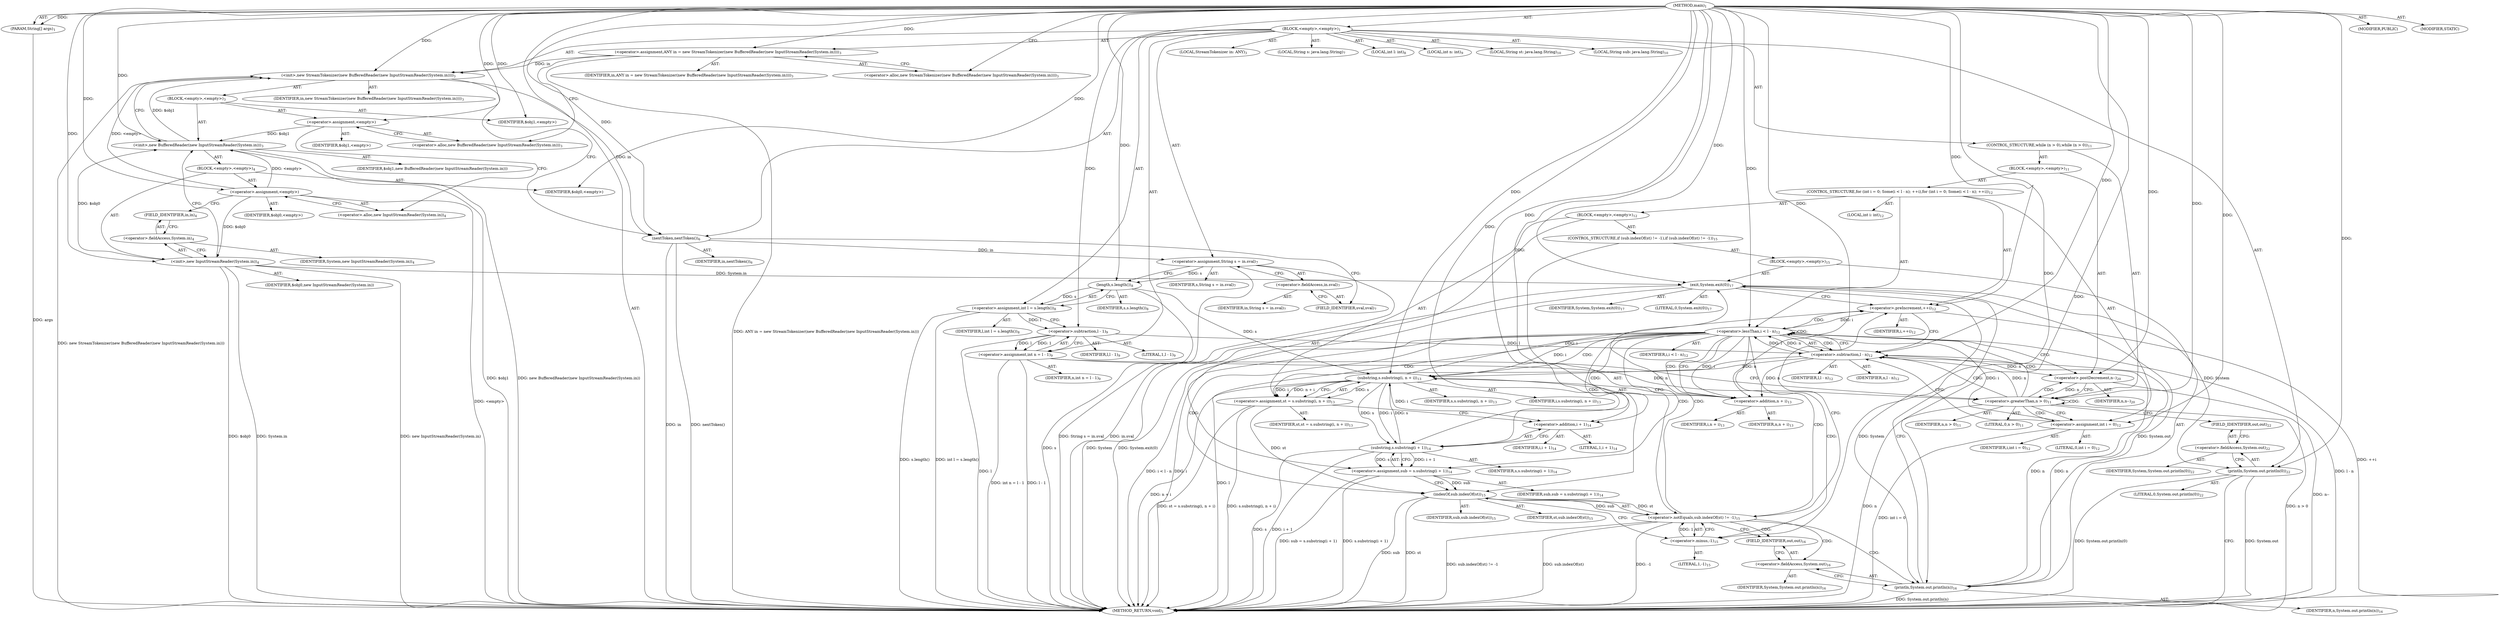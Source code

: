 digraph "main" {  
"19" [label = <(METHOD,main)<SUB>1</SUB>> ]
"20" [label = <(PARAM,String[] args)<SUB>1</SUB>> ]
"21" [label = <(BLOCK,&lt;empty&gt;,&lt;empty&gt;)<SUB>1</SUB>> ]
"4" [label = <(LOCAL,StreamTokenizer in: ANY)<SUB>3</SUB>> ]
"22" [label = <(&lt;operator&gt;.assignment,ANY in = new StreamTokenizer(new BufferedReader(new InputStreamReader(System.in))))<SUB>3</SUB>> ]
"23" [label = <(IDENTIFIER,in,ANY in = new StreamTokenizer(new BufferedReader(new InputStreamReader(System.in))))<SUB>3</SUB>> ]
"24" [label = <(&lt;operator&gt;.alloc,new StreamTokenizer(new BufferedReader(new InputStreamReader(System.in))))<SUB>3</SUB>> ]
"25" [label = <(&lt;init&gt;,new StreamTokenizer(new BufferedReader(new InputStreamReader(System.in))))<SUB>3</SUB>> ]
"3" [label = <(IDENTIFIER,in,new StreamTokenizer(new BufferedReader(new InputStreamReader(System.in))))<SUB>3</SUB>> ]
"26" [label = <(BLOCK,&lt;empty&gt;,&lt;empty&gt;)<SUB>3</SUB>> ]
"27" [label = <(&lt;operator&gt;.assignment,&lt;empty&gt;)> ]
"28" [label = <(IDENTIFIER,$obj1,&lt;empty&gt;)> ]
"29" [label = <(&lt;operator&gt;.alloc,new BufferedReader(new InputStreamReader(System.in)))<SUB>3</SUB>> ]
"30" [label = <(&lt;init&gt;,new BufferedReader(new InputStreamReader(System.in)))<SUB>3</SUB>> ]
"31" [label = <(IDENTIFIER,$obj1,new BufferedReader(new InputStreamReader(System.in)))> ]
"32" [label = <(BLOCK,&lt;empty&gt;,&lt;empty&gt;)<SUB>4</SUB>> ]
"33" [label = <(&lt;operator&gt;.assignment,&lt;empty&gt;)> ]
"34" [label = <(IDENTIFIER,$obj0,&lt;empty&gt;)> ]
"35" [label = <(&lt;operator&gt;.alloc,new InputStreamReader(System.in))<SUB>4</SUB>> ]
"36" [label = <(&lt;init&gt;,new InputStreamReader(System.in))<SUB>4</SUB>> ]
"37" [label = <(IDENTIFIER,$obj0,new InputStreamReader(System.in))> ]
"38" [label = <(&lt;operator&gt;.fieldAccess,System.in)<SUB>4</SUB>> ]
"39" [label = <(IDENTIFIER,System,new InputStreamReader(System.in))<SUB>4</SUB>> ]
"40" [label = <(FIELD_IDENTIFIER,in,in)<SUB>4</SUB>> ]
"41" [label = <(IDENTIFIER,$obj0,&lt;empty&gt;)> ]
"42" [label = <(IDENTIFIER,$obj1,&lt;empty&gt;)> ]
"43" [label = <(nextToken,nextToken())<SUB>6</SUB>> ]
"44" [label = <(IDENTIFIER,in,nextToken())<SUB>6</SUB>> ]
"45" [label = <(LOCAL,String s: java.lang.String)<SUB>7</SUB>> ]
"46" [label = <(&lt;operator&gt;.assignment,String s = in.sval)<SUB>7</SUB>> ]
"47" [label = <(IDENTIFIER,s,String s = in.sval)<SUB>7</SUB>> ]
"48" [label = <(&lt;operator&gt;.fieldAccess,in.sval)<SUB>7</SUB>> ]
"49" [label = <(IDENTIFIER,in,String s = in.sval)<SUB>7</SUB>> ]
"50" [label = <(FIELD_IDENTIFIER,sval,sval)<SUB>7</SUB>> ]
"51" [label = <(LOCAL,int l: int)<SUB>8</SUB>> ]
"52" [label = <(&lt;operator&gt;.assignment,int l = s.length())<SUB>8</SUB>> ]
"53" [label = <(IDENTIFIER,l,int l = s.length())<SUB>8</SUB>> ]
"54" [label = <(length,s.length())<SUB>8</SUB>> ]
"55" [label = <(IDENTIFIER,s,s.length())<SUB>8</SUB>> ]
"56" [label = <(LOCAL,int n: int)<SUB>9</SUB>> ]
"57" [label = <(&lt;operator&gt;.assignment,int n = l - 1)<SUB>9</SUB>> ]
"58" [label = <(IDENTIFIER,n,int n = l - 1)<SUB>9</SUB>> ]
"59" [label = <(&lt;operator&gt;.subtraction,l - 1)<SUB>9</SUB>> ]
"60" [label = <(IDENTIFIER,l,l - 1)<SUB>9</SUB>> ]
"61" [label = <(LITERAL,1,l - 1)<SUB>9</SUB>> ]
"62" [label = <(LOCAL,String st: java.lang.String)<SUB>10</SUB>> ]
"63" [label = <(LOCAL,String sub: java.lang.String)<SUB>10</SUB>> ]
"64" [label = <(CONTROL_STRUCTURE,while (n &gt; 0),while (n &gt; 0))<SUB>11</SUB>> ]
"65" [label = <(&lt;operator&gt;.greaterThan,n &gt; 0)<SUB>11</SUB>> ]
"66" [label = <(IDENTIFIER,n,n &gt; 0)<SUB>11</SUB>> ]
"67" [label = <(LITERAL,0,n &gt; 0)<SUB>11</SUB>> ]
"68" [label = <(BLOCK,&lt;empty&gt;,&lt;empty&gt;)<SUB>11</SUB>> ]
"69" [label = <(CONTROL_STRUCTURE,for (int i = 0; Some(i &lt; l - n); ++i),for (int i = 0; Some(i &lt; l - n); ++i))<SUB>12</SUB>> ]
"70" [label = <(LOCAL,int i: int)<SUB>12</SUB>> ]
"71" [label = <(&lt;operator&gt;.assignment,int i = 0)<SUB>12</SUB>> ]
"72" [label = <(IDENTIFIER,i,int i = 0)<SUB>12</SUB>> ]
"73" [label = <(LITERAL,0,int i = 0)<SUB>12</SUB>> ]
"74" [label = <(&lt;operator&gt;.lessThan,i &lt; l - n)<SUB>12</SUB>> ]
"75" [label = <(IDENTIFIER,i,i &lt; l - n)<SUB>12</SUB>> ]
"76" [label = <(&lt;operator&gt;.subtraction,l - n)<SUB>12</SUB>> ]
"77" [label = <(IDENTIFIER,l,l - n)<SUB>12</SUB>> ]
"78" [label = <(IDENTIFIER,n,l - n)<SUB>12</SUB>> ]
"79" [label = <(&lt;operator&gt;.preIncrement,++i)<SUB>12</SUB>> ]
"80" [label = <(IDENTIFIER,i,++i)<SUB>12</SUB>> ]
"81" [label = <(BLOCK,&lt;empty&gt;,&lt;empty&gt;)<SUB>12</SUB>> ]
"82" [label = <(&lt;operator&gt;.assignment,st = s.substring(i, n + i))<SUB>13</SUB>> ]
"83" [label = <(IDENTIFIER,st,st = s.substring(i, n + i))<SUB>13</SUB>> ]
"84" [label = <(substring,s.substring(i, n + i))<SUB>13</SUB>> ]
"85" [label = <(IDENTIFIER,s,s.substring(i, n + i))<SUB>13</SUB>> ]
"86" [label = <(IDENTIFIER,i,s.substring(i, n + i))<SUB>13</SUB>> ]
"87" [label = <(&lt;operator&gt;.addition,n + i)<SUB>13</SUB>> ]
"88" [label = <(IDENTIFIER,n,n + i)<SUB>13</SUB>> ]
"89" [label = <(IDENTIFIER,i,n + i)<SUB>13</SUB>> ]
"90" [label = <(&lt;operator&gt;.assignment,sub = s.substring(i + 1))<SUB>14</SUB>> ]
"91" [label = <(IDENTIFIER,sub,sub = s.substring(i + 1))<SUB>14</SUB>> ]
"92" [label = <(substring,s.substring(i + 1))<SUB>14</SUB>> ]
"93" [label = <(IDENTIFIER,s,s.substring(i + 1))<SUB>14</SUB>> ]
"94" [label = <(&lt;operator&gt;.addition,i + 1)<SUB>14</SUB>> ]
"95" [label = <(IDENTIFIER,i,i + 1)<SUB>14</SUB>> ]
"96" [label = <(LITERAL,1,i + 1)<SUB>14</SUB>> ]
"97" [label = <(CONTROL_STRUCTURE,if (sub.indexOf(st) != -1),if (sub.indexOf(st) != -1))<SUB>15</SUB>> ]
"98" [label = <(&lt;operator&gt;.notEquals,sub.indexOf(st) != -1)<SUB>15</SUB>> ]
"99" [label = <(indexOf,sub.indexOf(st))<SUB>15</SUB>> ]
"100" [label = <(IDENTIFIER,sub,sub.indexOf(st))<SUB>15</SUB>> ]
"101" [label = <(IDENTIFIER,st,sub.indexOf(st))<SUB>15</SUB>> ]
"102" [label = <(&lt;operator&gt;.minus,-1)<SUB>15</SUB>> ]
"103" [label = <(LITERAL,1,-1)<SUB>15</SUB>> ]
"104" [label = <(BLOCK,&lt;empty&gt;,&lt;empty&gt;)<SUB>15</SUB>> ]
"105" [label = <(println,System.out.println(n))<SUB>16</SUB>> ]
"106" [label = <(&lt;operator&gt;.fieldAccess,System.out)<SUB>16</SUB>> ]
"107" [label = <(IDENTIFIER,System,System.out.println(n))<SUB>16</SUB>> ]
"108" [label = <(FIELD_IDENTIFIER,out,out)<SUB>16</SUB>> ]
"109" [label = <(IDENTIFIER,n,System.out.println(n))<SUB>16</SUB>> ]
"110" [label = <(exit,System.exit(0))<SUB>17</SUB>> ]
"111" [label = <(IDENTIFIER,System,System.exit(0))<SUB>17</SUB>> ]
"112" [label = <(LITERAL,0,System.exit(0))<SUB>17</SUB>> ]
"113" [label = <(&lt;operator&gt;.postDecrement,n--)<SUB>20</SUB>> ]
"114" [label = <(IDENTIFIER,n,n--)<SUB>20</SUB>> ]
"115" [label = <(println,System.out.println(0))<SUB>22</SUB>> ]
"116" [label = <(&lt;operator&gt;.fieldAccess,System.out)<SUB>22</SUB>> ]
"117" [label = <(IDENTIFIER,System,System.out.println(0))<SUB>22</SUB>> ]
"118" [label = <(FIELD_IDENTIFIER,out,out)<SUB>22</SUB>> ]
"119" [label = <(LITERAL,0,System.out.println(0))<SUB>22</SUB>> ]
"120" [label = <(MODIFIER,PUBLIC)> ]
"121" [label = <(MODIFIER,STATIC)> ]
"122" [label = <(METHOD_RETURN,void)<SUB>1</SUB>> ]
  "19" -> "20"  [ label = "AST: "] 
  "19" -> "21"  [ label = "AST: "] 
  "19" -> "120"  [ label = "AST: "] 
  "19" -> "121"  [ label = "AST: "] 
  "19" -> "122"  [ label = "AST: "] 
  "21" -> "4"  [ label = "AST: "] 
  "21" -> "22"  [ label = "AST: "] 
  "21" -> "25"  [ label = "AST: "] 
  "21" -> "43"  [ label = "AST: "] 
  "21" -> "45"  [ label = "AST: "] 
  "21" -> "46"  [ label = "AST: "] 
  "21" -> "51"  [ label = "AST: "] 
  "21" -> "52"  [ label = "AST: "] 
  "21" -> "56"  [ label = "AST: "] 
  "21" -> "57"  [ label = "AST: "] 
  "21" -> "62"  [ label = "AST: "] 
  "21" -> "63"  [ label = "AST: "] 
  "21" -> "64"  [ label = "AST: "] 
  "21" -> "115"  [ label = "AST: "] 
  "22" -> "23"  [ label = "AST: "] 
  "22" -> "24"  [ label = "AST: "] 
  "25" -> "3"  [ label = "AST: "] 
  "25" -> "26"  [ label = "AST: "] 
  "26" -> "27"  [ label = "AST: "] 
  "26" -> "30"  [ label = "AST: "] 
  "26" -> "42"  [ label = "AST: "] 
  "27" -> "28"  [ label = "AST: "] 
  "27" -> "29"  [ label = "AST: "] 
  "30" -> "31"  [ label = "AST: "] 
  "30" -> "32"  [ label = "AST: "] 
  "32" -> "33"  [ label = "AST: "] 
  "32" -> "36"  [ label = "AST: "] 
  "32" -> "41"  [ label = "AST: "] 
  "33" -> "34"  [ label = "AST: "] 
  "33" -> "35"  [ label = "AST: "] 
  "36" -> "37"  [ label = "AST: "] 
  "36" -> "38"  [ label = "AST: "] 
  "38" -> "39"  [ label = "AST: "] 
  "38" -> "40"  [ label = "AST: "] 
  "43" -> "44"  [ label = "AST: "] 
  "46" -> "47"  [ label = "AST: "] 
  "46" -> "48"  [ label = "AST: "] 
  "48" -> "49"  [ label = "AST: "] 
  "48" -> "50"  [ label = "AST: "] 
  "52" -> "53"  [ label = "AST: "] 
  "52" -> "54"  [ label = "AST: "] 
  "54" -> "55"  [ label = "AST: "] 
  "57" -> "58"  [ label = "AST: "] 
  "57" -> "59"  [ label = "AST: "] 
  "59" -> "60"  [ label = "AST: "] 
  "59" -> "61"  [ label = "AST: "] 
  "64" -> "65"  [ label = "AST: "] 
  "64" -> "68"  [ label = "AST: "] 
  "65" -> "66"  [ label = "AST: "] 
  "65" -> "67"  [ label = "AST: "] 
  "68" -> "69"  [ label = "AST: "] 
  "68" -> "113"  [ label = "AST: "] 
  "69" -> "70"  [ label = "AST: "] 
  "69" -> "71"  [ label = "AST: "] 
  "69" -> "74"  [ label = "AST: "] 
  "69" -> "79"  [ label = "AST: "] 
  "69" -> "81"  [ label = "AST: "] 
  "71" -> "72"  [ label = "AST: "] 
  "71" -> "73"  [ label = "AST: "] 
  "74" -> "75"  [ label = "AST: "] 
  "74" -> "76"  [ label = "AST: "] 
  "76" -> "77"  [ label = "AST: "] 
  "76" -> "78"  [ label = "AST: "] 
  "79" -> "80"  [ label = "AST: "] 
  "81" -> "82"  [ label = "AST: "] 
  "81" -> "90"  [ label = "AST: "] 
  "81" -> "97"  [ label = "AST: "] 
  "82" -> "83"  [ label = "AST: "] 
  "82" -> "84"  [ label = "AST: "] 
  "84" -> "85"  [ label = "AST: "] 
  "84" -> "86"  [ label = "AST: "] 
  "84" -> "87"  [ label = "AST: "] 
  "87" -> "88"  [ label = "AST: "] 
  "87" -> "89"  [ label = "AST: "] 
  "90" -> "91"  [ label = "AST: "] 
  "90" -> "92"  [ label = "AST: "] 
  "92" -> "93"  [ label = "AST: "] 
  "92" -> "94"  [ label = "AST: "] 
  "94" -> "95"  [ label = "AST: "] 
  "94" -> "96"  [ label = "AST: "] 
  "97" -> "98"  [ label = "AST: "] 
  "97" -> "104"  [ label = "AST: "] 
  "98" -> "99"  [ label = "AST: "] 
  "98" -> "102"  [ label = "AST: "] 
  "99" -> "100"  [ label = "AST: "] 
  "99" -> "101"  [ label = "AST: "] 
  "102" -> "103"  [ label = "AST: "] 
  "104" -> "105"  [ label = "AST: "] 
  "104" -> "110"  [ label = "AST: "] 
  "105" -> "106"  [ label = "AST: "] 
  "105" -> "109"  [ label = "AST: "] 
  "106" -> "107"  [ label = "AST: "] 
  "106" -> "108"  [ label = "AST: "] 
  "110" -> "111"  [ label = "AST: "] 
  "110" -> "112"  [ label = "AST: "] 
  "113" -> "114"  [ label = "AST: "] 
  "115" -> "116"  [ label = "AST: "] 
  "115" -> "119"  [ label = "AST: "] 
  "116" -> "117"  [ label = "AST: "] 
  "116" -> "118"  [ label = "AST: "] 
  "22" -> "29"  [ label = "CFG: "] 
  "25" -> "43"  [ label = "CFG: "] 
  "43" -> "50"  [ label = "CFG: "] 
  "46" -> "54"  [ label = "CFG: "] 
  "52" -> "59"  [ label = "CFG: "] 
  "57" -> "65"  [ label = "CFG: "] 
  "115" -> "122"  [ label = "CFG: "] 
  "24" -> "22"  [ label = "CFG: "] 
  "48" -> "46"  [ label = "CFG: "] 
  "54" -> "52"  [ label = "CFG: "] 
  "59" -> "57"  [ label = "CFG: "] 
  "65" -> "71"  [ label = "CFG: "] 
  "65" -> "118"  [ label = "CFG: "] 
  "116" -> "115"  [ label = "CFG: "] 
  "27" -> "35"  [ label = "CFG: "] 
  "30" -> "25"  [ label = "CFG: "] 
  "50" -> "48"  [ label = "CFG: "] 
  "113" -> "65"  [ label = "CFG: "] 
  "118" -> "116"  [ label = "CFG: "] 
  "29" -> "27"  [ label = "CFG: "] 
  "71" -> "76"  [ label = "CFG: "] 
  "74" -> "87"  [ label = "CFG: "] 
  "74" -> "113"  [ label = "CFG: "] 
  "79" -> "76"  [ label = "CFG: "] 
  "33" -> "40"  [ label = "CFG: "] 
  "36" -> "30"  [ label = "CFG: "] 
  "76" -> "74"  [ label = "CFG: "] 
  "82" -> "94"  [ label = "CFG: "] 
  "90" -> "99"  [ label = "CFG: "] 
  "35" -> "33"  [ label = "CFG: "] 
  "38" -> "36"  [ label = "CFG: "] 
  "84" -> "82"  [ label = "CFG: "] 
  "92" -> "90"  [ label = "CFG: "] 
  "98" -> "108"  [ label = "CFG: "] 
  "98" -> "79"  [ label = "CFG: "] 
  "40" -> "38"  [ label = "CFG: "] 
  "87" -> "84"  [ label = "CFG: "] 
  "94" -> "92"  [ label = "CFG: "] 
  "99" -> "102"  [ label = "CFG: "] 
  "102" -> "98"  [ label = "CFG: "] 
  "105" -> "110"  [ label = "CFG: "] 
  "110" -> "79"  [ label = "CFG: "] 
  "106" -> "105"  [ label = "CFG: "] 
  "108" -> "106"  [ label = "CFG: "] 
  "19" -> "24"  [ label = "CFG: "] 
  "20" -> "122"  [ label = "DDG: args"] 
  "22" -> "122"  [ label = "DDG: ANY in = new StreamTokenizer(new BufferedReader(new InputStreamReader(System.in)))"] 
  "30" -> "122"  [ label = "DDG: $obj1"] 
  "33" -> "122"  [ label = "DDG: &lt;empty&gt;"] 
  "36" -> "122"  [ label = "DDG: $obj0"] 
  "36" -> "122"  [ label = "DDG: System.in"] 
  "36" -> "122"  [ label = "DDG: new InputStreamReader(System.in)"] 
  "30" -> "122"  [ label = "DDG: new BufferedReader(new InputStreamReader(System.in))"] 
  "25" -> "122"  [ label = "DDG: new StreamTokenizer(new BufferedReader(new InputStreamReader(System.in)))"] 
  "43" -> "122"  [ label = "DDG: in"] 
  "43" -> "122"  [ label = "DDG: nextToken()"] 
  "46" -> "122"  [ label = "DDG: in.sval"] 
  "46" -> "122"  [ label = "DDG: String s = in.sval"] 
  "54" -> "122"  [ label = "DDG: s"] 
  "52" -> "122"  [ label = "DDG: s.length()"] 
  "52" -> "122"  [ label = "DDG: int l = s.length()"] 
  "59" -> "122"  [ label = "DDG: l"] 
  "57" -> "122"  [ label = "DDG: l - 1"] 
  "57" -> "122"  [ label = "DDG: int n = l - 1"] 
  "65" -> "122"  [ label = "DDG: n"] 
  "65" -> "122"  [ label = "DDG: n &gt; 0"] 
  "115" -> "122"  [ label = "DDG: System.out"] 
  "115" -> "122"  [ label = "DDG: System.out.println(0)"] 
  "71" -> "122"  [ label = "DDG: int i = 0"] 
  "74" -> "122"  [ label = "DDG: i"] 
  "76" -> "122"  [ label = "DDG: l"] 
  "74" -> "122"  [ label = "DDG: l - n"] 
  "74" -> "122"  [ label = "DDG: i &lt; l - n"] 
  "113" -> "122"  [ label = "DDG: n--"] 
  "84" -> "122"  [ label = "DDG: n + i"] 
  "82" -> "122"  [ label = "DDG: s.substring(i, n + i)"] 
  "82" -> "122"  [ label = "DDG: st = s.substring(i, n + i)"] 
  "92" -> "122"  [ label = "DDG: s"] 
  "92" -> "122"  [ label = "DDG: i + 1"] 
  "90" -> "122"  [ label = "DDG: s.substring(i + 1)"] 
  "90" -> "122"  [ label = "DDG: sub = s.substring(i + 1)"] 
  "99" -> "122"  [ label = "DDG: sub"] 
  "99" -> "122"  [ label = "DDG: st"] 
  "98" -> "122"  [ label = "DDG: sub.indexOf(st)"] 
  "98" -> "122"  [ label = "DDG: -1"] 
  "98" -> "122"  [ label = "DDG: sub.indexOf(st) != -1"] 
  "105" -> "122"  [ label = "DDG: System.out.println(n)"] 
  "110" -> "122"  [ label = "DDG: System"] 
  "110" -> "122"  [ label = "DDG: System.exit(0)"] 
  "79" -> "122"  [ label = "DDG: ++i"] 
  "19" -> "20"  [ label = "DDG: "] 
  "19" -> "22"  [ label = "DDG: "] 
  "43" -> "46"  [ label = "DDG: in"] 
  "54" -> "52"  [ label = "DDG: s"] 
  "59" -> "57"  [ label = "DDG: l"] 
  "59" -> "57"  [ label = "DDG: 1"] 
  "22" -> "25"  [ label = "DDG: in"] 
  "19" -> "25"  [ label = "DDG: "] 
  "33" -> "25"  [ label = "DDG: &lt;empty&gt;"] 
  "30" -> "25"  [ label = "DDG: $obj1"] 
  "25" -> "43"  [ label = "DDG: in"] 
  "19" -> "43"  [ label = "DDG: "] 
  "110" -> "115"  [ label = "DDG: System"] 
  "19" -> "115"  [ label = "DDG: "] 
  "19" -> "27"  [ label = "DDG: "] 
  "19" -> "42"  [ label = "DDG: "] 
  "46" -> "54"  [ label = "DDG: s"] 
  "19" -> "54"  [ label = "DDG: "] 
  "52" -> "59"  [ label = "DDG: l"] 
  "19" -> "59"  [ label = "DDG: "] 
  "57" -> "65"  [ label = "DDG: n"] 
  "113" -> "65"  [ label = "DDG: n"] 
  "19" -> "65"  [ label = "DDG: "] 
  "27" -> "30"  [ label = "DDG: $obj1"] 
  "19" -> "30"  [ label = "DDG: "] 
  "33" -> "30"  [ label = "DDG: &lt;empty&gt;"] 
  "36" -> "30"  [ label = "DDG: $obj0"] 
  "19" -> "71"  [ label = "DDG: "] 
  "76" -> "113"  [ label = "DDG: n"] 
  "19" -> "113"  [ label = "DDG: "] 
  "19" -> "33"  [ label = "DDG: "] 
  "19" -> "41"  [ label = "DDG: "] 
  "71" -> "74"  [ label = "DDG: i"] 
  "79" -> "74"  [ label = "DDG: i"] 
  "19" -> "74"  [ label = "DDG: "] 
  "76" -> "74"  [ label = "DDG: l"] 
  "76" -> "74"  [ label = "DDG: n"] 
  "19" -> "79"  [ label = "DDG: "] 
  "84" -> "79"  [ label = "DDG: i"] 
  "84" -> "82"  [ label = "DDG: s"] 
  "84" -> "82"  [ label = "DDG: i"] 
  "84" -> "82"  [ label = "DDG: n + i"] 
  "92" -> "90"  [ label = "DDG: s"] 
  "92" -> "90"  [ label = "DDG: i + 1"] 
  "33" -> "36"  [ label = "DDG: $obj0"] 
  "19" -> "36"  [ label = "DDG: "] 
  "59" -> "76"  [ label = "DDG: l"] 
  "19" -> "76"  [ label = "DDG: "] 
  "65" -> "76"  [ label = "DDG: n"] 
  "105" -> "76"  [ label = "DDG: n"] 
  "54" -> "84"  [ label = "DDG: s"] 
  "92" -> "84"  [ label = "DDG: s"] 
  "19" -> "84"  [ label = "DDG: "] 
  "74" -> "84"  [ label = "DDG: i"] 
  "76" -> "84"  [ label = "DDG: n"] 
  "84" -> "92"  [ label = "DDG: s"] 
  "19" -> "92"  [ label = "DDG: "] 
  "84" -> "92"  [ label = "DDG: i"] 
  "99" -> "98"  [ label = "DDG: sub"] 
  "99" -> "98"  [ label = "DDG: st"] 
  "102" -> "98"  [ label = "DDG: 1"] 
  "76" -> "87"  [ label = "DDG: n"] 
  "19" -> "87"  [ label = "DDG: "] 
  "74" -> "87"  [ label = "DDG: i"] 
  "84" -> "94"  [ label = "DDG: i"] 
  "19" -> "94"  [ label = "DDG: "] 
  "90" -> "99"  [ label = "DDG: sub"] 
  "19" -> "99"  [ label = "DDG: "] 
  "82" -> "99"  [ label = "DDG: st"] 
  "19" -> "102"  [ label = "DDG: "] 
  "110" -> "105"  [ label = "DDG: System"] 
  "19" -> "105"  [ label = "DDG: "] 
  "76" -> "105"  [ label = "DDG: n"] 
  "36" -> "110"  [ label = "DDG: System.in"] 
  "105" -> "110"  [ label = "DDG: System.out"] 
  "19" -> "110"  [ label = "DDG: "] 
  "65" -> "71"  [ label = "CDG: "] 
  "65" -> "113"  [ label = "CDG: "] 
  "65" -> "74"  [ label = "CDG: "] 
  "65" -> "76"  [ label = "CDG: "] 
  "65" -> "65"  [ label = "CDG: "] 
  "74" -> "94"  [ label = "CDG: "] 
  "74" -> "98"  [ label = "CDG: "] 
  "74" -> "99"  [ label = "CDG: "] 
  "74" -> "84"  [ label = "CDG: "] 
  "74" -> "102"  [ label = "CDG: "] 
  "74" -> "74"  [ label = "CDG: "] 
  "74" -> "92"  [ label = "CDG: "] 
  "74" -> "76"  [ label = "CDG: "] 
  "74" -> "87"  [ label = "CDG: "] 
  "74" -> "82"  [ label = "CDG: "] 
  "74" -> "90"  [ label = "CDG: "] 
  "74" -> "79"  [ label = "CDG: "] 
  "98" -> "105"  [ label = "CDG: "] 
  "98" -> "110"  [ label = "CDG: "] 
  "98" -> "106"  [ label = "CDG: "] 
  "98" -> "108"  [ label = "CDG: "] 
}
